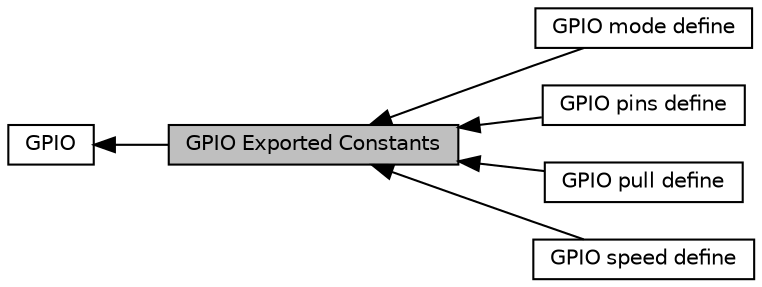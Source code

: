 digraph "GPIO Exported Constants"
{
  edge [fontname="Helvetica",fontsize="10",labelfontname="Helvetica",labelfontsize="10"];
  node [fontname="Helvetica",fontsize="10",shape=box];
  rankdir=LR;
  Node1 [label="GPIO Exported Constants",height=0.2,width=0.4,color="black", fillcolor="grey75", style="filled", fontcolor="black",tooltip=" "];
  Node4 [label="GPIO mode define",height=0.2,width=0.4,color="black", fillcolor="white", style="filled",URL="$group___g_p_i_o__mode__define.html",tooltip="GPIO Configuration Mode Elements values convention: 0x00WX00YZ."];
  Node3 [label="GPIO pins define",height=0.2,width=0.4,color="black", fillcolor="white", style="filled",URL="$group___g_p_i_o__pins__define.html",tooltip=" "];
  Node6 [label="GPIO pull define",height=0.2,width=0.4,color="black", fillcolor="white", style="filled",URL="$group___g_p_i_o__pull__define.html",tooltip="GPIO Pull-Up or Pull-Down Activation."];
  Node5 [label="GPIO speed define",height=0.2,width=0.4,color="black", fillcolor="white", style="filled",URL="$group___g_p_i_o__speed__define.html",tooltip="GPIO Output Maximum frequency."];
  Node2 [label="GPIO",height=0.2,width=0.4,color="black", fillcolor="white", style="filled",URL="$group___g_p_i_o.html",tooltip="GPIO HAL module driver."];
  Node2->Node1 [shape=plaintext, dir="back", style="solid"];
  Node1->Node3 [shape=plaintext, dir="back", style="solid"];
  Node1->Node4 [shape=plaintext, dir="back", style="solid"];
  Node1->Node5 [shape=plaintext, dir="back", style="solid"];
  Node1->Node6 [shape=plaintext, dir="back", style="solid"];
}
